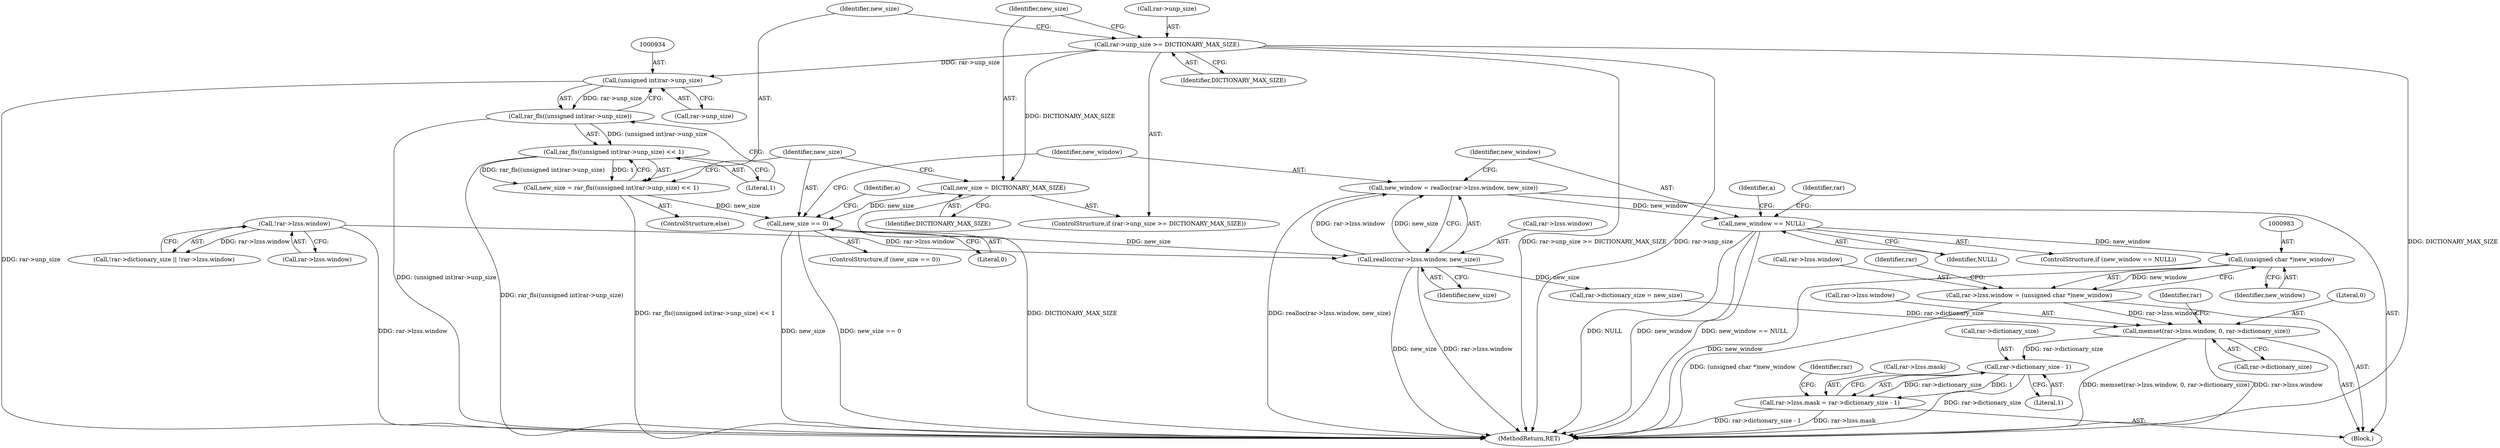 digraph "0_libarchive_021efa522ad729ff0f5806c4ce53e4a6cc1daa31@pointer" {
"1000963" [label="(Call,new_window == NULL)"];
"1000953" [label="(Call,new_window = realloc(rar->lzss.window, new_size))"];
"1000955" [label="(Call,realloc(rar->lzss.window, new_size))"];
"1000910" [label="(Call,!rar->lzss.window)"];
"1000940" [label="(Call,new_size == 0)"];
"1000925" [label="(Call,new_size = DICTIONARY_MAX_SIZE)"];
"1000920" [label="(Call,rar->unp_size >= DICTIONARY_MAX_SIZE)"];
"1000929" [label="(Call,new_size = rar_fls((unsigned int)rar->unp_size) << 1)"];
"1000931" [label="(Call,rar_fls((unsigned int)rar->unp_size) << 1)"];
"1000932" [label="(Call,rar_fls((unsigned int)rar->unp_size))"];
"1000933" [label="(Call,(unsigned int)rar->unp_size)"];
"1000982" [label="(Call,(unsigned char *)new_window)"];
"1000976" [label="(Call,rar->lzss.window = (unsigned char *)new_window)"];
"1000990" [label="(Call,memset(rar->lzss.window, 0, rar->dictionary_size))"];
"1001006" [label="(Call,rar->dictionary_size - 1)"];
"1001000" [label="(Call,rar->lzss.mask = rar->dictionary_size - 1)"];
"1000984" [label="(Identifier,new_window)"];
"1000979" [label="(Identifier,rar)"];
"1000976" [label="(Call,rar->lzss.window = (unsigned char *)new_window)"];
"1000990" [label="(Call,memset(rar->lzss.window, 0, rar->dictionary_size))"];
"1000997" [label="(Call,rar->dictionary_size)"];
"1000953" [label="(Call,new_window = realloc(rar->lzss.window, new_size))"];
"1001007" [label="(Call,rar->dictionary_size)"];
"1000933" [label="(Call,(unsigned int)rar->unp_size)"];
"1000954" [label="(Identifier,new_window)"];
"1000985" [label="(Call,rar->dictionary_size = new_size)"];
"1000919" [label="(ControlStructure,if (rar->unp_size >= DICTIONARY_MAX_SIZE))"];
"1000920" [label="(Call,rar->unp_size >= DICTIONARY_MAX_SIZE)"];
"1001003" [label="(Identifier,rar)"];
"1001033" [label="(MethodReturn,RET)"];
"1000938" [label="(Literal,1)"];
"1000965" [label="(Identifier,NULL)"];
"1000924" [label="(Identifier,DICTIONARY_MAX_SIZE)"];
"1000955" [label="(Call,realloc(rar->lzss.window, new_size))"];
"1000932" [label="(Call,rar_fls((unsigned int)rar->unp_size))"];
"1000996" [label="(Literal,0)"];
"1000926" [label="(Identifier,new_size)"];
"1000962" [label="(ControlStructure,if (new_window == NULL))"];
"1000925" [label="(Call,new_size = DICTIONARY_MAX_SIZE)"];
"1000929" [label="(Call,new_size = rar_fls((unsigned int)rar->unp_size) << 1)"];
"1000921" [label="(Call,rar->unp_size)"];
"1001013" [label="(Identifier,rar)"];
"1000939" [label="(ControlStructure,if (new_size == 0))"];
"1000916" [label="(Block,)"];
"1000991" [label="(Call,rar->lzss.window)"];
"1000956" [label="(Call,rar->lzss.window)"];
"1001010" [label="(Literal,1)"];
"1000963" [label="(Call,new_window == NULL)"];
"1000964" [label="(Identifier,new_window)"];
"1000947" [label="(Identifier,a)"];
"1000928" [label="(ControlStructure,else)"];
"1000927" [label="(Identifier,DICTIONARY_MAX_SIZE)"];
"1001006" [label="(Call,rar->dictionary_size - 1)"];
"1000977" [label="(Call,rar->lzss.window)"];
"1000905" [label="(Call,!rar->dictionary_size || !rar->lzss.window)"];
"1000982" [label="(Call,(unsigned char *)new_window)"];
"1001000" [label="(Call,rar->lzss.mask = rar->dictionary_size - 1)"];
"1000931" [label="(Call,rar_fls((unsigned int)rar->unp_size) << 1)"];
"1000987" [label="(Identifier,rar)"];
"1001001" [label="(Call,rar->lzss.mask)"];
"1000930" [label="(Identifier,new_size)"];
"1000961" [label="(Identifier,new_size)"];
"1000935" [label="(Call,rar->unp_size)"];
"1000911" [label="(Call,rar->lzss.window)"];
"1000940" [label="(Call,new_size == 0)"];
"1000942" [label="(Literal,0)"];
"1000970" [label="(Identifier,a)"];
"1000941" [label="(Identifier,new_size)"];
"1000910" [label="(Call,!rar->lzss.window)"];
"1000963" -> "1000962"  [label="AST: "];
"1000963" -> "1000965"  [label="CFG: "];
"1000964" -> "1000963"  [label="AST: "];
"1000965" -> "1000963"  [label="AST: "];
"1000970" -> "1000963"  [label="CFG: "];
"1000979" -> "1000963"  [label="CFG: "];
"1000963" -> "1001033"  [label="DDG: NULL"];
"1000963" -> "1001033"  [label="DDG: new_window"];
"1000963" -> "1001033"  [label="DDG: new_window == NULL"];
"1000953" -> "1000963"  [label="DDG: new_window"];
"1000963" -> "1000982"  [label="DDG: new_window"];
"1000953" -> "1000916"  [label="AST: "];
"1000953" -> "1000955"  [label="CFG: "];
"1000954" -> "1000953"  [label="AST: "];
"1000955" -> "1000953"  [label="AST: "];
"1000964" -> "1000953"  [label="CFG: "];
"1000953" -> "1001033"  [label="DDG: realloc(rar->lzss.window, new_size)"];
"1000955" -> "1000953"  [label="DDG: rar->lzss.window"];
"1000955" -> "1000953"  [label="DDG: new_size"];
"1000955" -> "1000961"  [label="CFG: "];
"1000956" -> "1000955"  [label="AST: "];
"1000961" -> "1000955"  [label="AST: "];
"1000955" -> "1001033"  [label="DDG: new_size"];
"1000955" -> "1001033"  [label="DDG: rar->lzss.window"];
"1000910" -> "1000955"  [label="DDG: rar->lzss.window"];
"1000940" -> "1000955"  [label="DDG: new_size"];
"1000955" -> "1000985"  [label="DDG: new_size"];
"1000910" -> "1000905"  [label="AST: "];
"1000910" -> "1000911"  [label="CFG: "];
"1000911" -> "1000910"  [label="AST: "];
"1000905" -> "1000910"  [label="CFG: "];
"1000910" -> "1001033"  [label="DDG: rar->lzss.window"];
"1000910" -> "1000905"  [label="DDG: rar->lzss.window"];
"1000940" -> "1000939"  [label="AST: "];
"1000940" -> "1000942"  [label="CFG: "];
"1000941" -> "1000940"  [label="AST: "];
"1000942" -> "1000940"  [label="AST: "];
"1000947" -> "1000940"  [label="CFG: "];
"1000954" -> "1000940"  [label="CFG: "];
"1000940" -> "1001033"  [label="DDG: new_size"];
"1000940" -> "1001033"  [label="DDG: new_size == 0"];
"1000925" -> "1000940"  [label="DDG: new_size"];
"1000929" -> "1000940"  [label="DDG: new_size"];
"1000925" -> "1000919"  [label="AST: "];
"1000925" -> "1000927"  [label="CFG: "];
"1000926" -> "1000925"  [label="AST: "];
"1000927" -> "1000925"  [label="AST: "];
"1000941" -> "1000925"  [label="CFG: "];
"1000925" -> "1001033"  [label="DDG: DICTIONARY_MAX_SIZE"];
"1000920" -> "1000925"  [label="DDG: DICTIONARY_MAX_SIZE"];
"1000920" -> "1000919"  [label="AST: "];
"1000920" -> "1000924"  [label="CFG: "];
"1000921" -> "1000920"  [label="AST: "];
"1000924" -> "1000920"  [label="AST: "];
"1000926" -> "1000920"  [label="CFG: "];
"1000930" -> "1000920"  [label="CFG: "];
"1000920" -> "1001033"  [label="DDG: rar->unp_size >= DICTIONARY_MAX_SIZE"];
"1000920" -> "1001033"  [label="DDG: rar->unp_size"];
"1000920" -> "1001033"  [label="DDG: DICTIONARY_MAX_SIZE"];
"1000920" -> "1000933"  [label="DDG: rar->unp_size"];
"1000929" -> "1000928"  [label="AST: "];
"1000929" -> "1000931"  [label="CFG: "];
"1000930" -> "1000929"  [label="AST: "];
"1000931" -> "1000929"  [label="AST: "];
"1000941" -> "1000929"  [label="CFG: "];
"1000929" -> "1001033"  [label="DDG: rar_fls((unsigned int)rar->unp_size) << 1"];
"1000931" -> "1000929"  [label="DDG: rar_fls((unsigned int)rar->unp_size)"];
"1000931" -> "1000929"  [label="DDG: 1"];
"1000931" -> "1000938"  [label="CFG: "];
"1000932" -> "1000931"  [label="AST: "];
"1000938" -> "1000931"  [label="AST: "];
"1000931" -> "1001033"  [label="DDG: rar_fls((unsigned int)rar->unp_size)"];
"1000932" -> "1000931"  [label="DDG: (unsigned int)rar->unp_size"];
"1000932" -> "1000933"  [label="CFG: "];
"1000933" -> "1000932"  [label="AST: "];
"1000938" -> "1000932"  [label="CFG: "];
"1000932" -> "1001033"  [label="DDG: (unsigned int)rar->unp_size"];
"1000933" -> "1000932"  [label="DDG: rar->unp_size"];
"1000933" -> "1000935"  [label="CFG: "];
"1000934" -> "1000933"  [label="AST: "];
"1000935" -> "1000933"  [label="AST: "];
"1000933" -> "1001033"  [label="DDG: rar->unp_size"];
"1000982" -> "1000976"  [label="AST: "];
"1000982" -> "1000984"  [label="CFG: "];
"1000983" -> "1000982"  [label="AST: "];
"1000984" -> "1000982"  [label="AST: "];
"1000976" -> "1000982"  [label="CFG: "];
"1000982" -> "1001033"  [label="DDG: new_window"];
"1000982" -> "1000976"  [label="DDG: new_window"];
"1000976" -> "1000916"  [label="AST: "];
"1000977" -> "1000976"  [label="AST: "];
"1000987" -> "1000976"  [label="CFG: "];
"1000976" -> "1001033"  [label="DDG: (unsigned char *)new_window"];
"1000976" -> "1000990"  [label="DDG: rar->lzss.window"];
"1000990" -> "1000916"  [label="AST: "];
"1000990" -> "1000997"  [label="CFG: "];
"1000991" -> "1000990"  [label="AST: "];
"1000996" -> "1000990"  [label="AST: "];
"1000997" -> "1000990"  [label="AST: "];
"1001003" -> "1000990"  [label="CFG: "];
"1000990" -> "1001033"  [label="DDG: rar->lzss.window"];
"1000990" -> "1001033"  [label="DDG: memset(rar->lzss.window, 0, rar->dictionary_size)"];
"1000985" -> "1000990"  [label="DDG: rar->dictionary_size"];
"1000990" -> "1001006"  [label="DDG: rar->dictionary_size"];
"1001006" -> "1001000"  [label="AST: "];
"1001006" -> "1001010"  [label="CFG: "];
"1001007" -> "1001006"  [label="AST: "];
"1001010" -> "1001006"  [label="AST: "];
"1001000" -> "1001006"  [label="CFG: "];
"1001006" -> "1001033"  [label="DDG: rar->dictionary_size"];
"1001006" -> "1001000"  [label="DDG: rar->dictionary_size"];
"1001006" -> "1001000"  [label="DDG: 1"];
"1001000" -> "1000916"  [label="AST: "];
"1001001" -> "1001000"  [label="AST: "];
"1001013" -> "1001000"  [label="CFG: "];
"1001000" -> "1001033"  [label="DDG: rar->lzss.mask"];
"1001000" -> "1001033"  [label="DDG: rar->dictionary_size - 1"];
}

